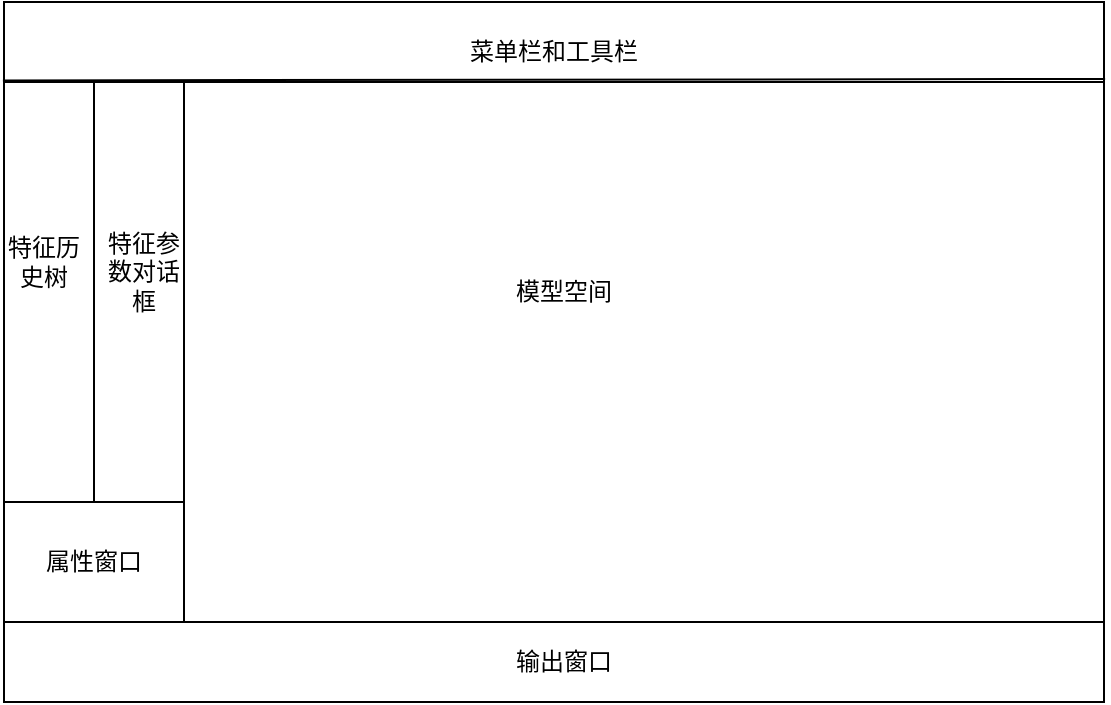 <mxfile version="22.1.17" type="github">
  <diagram name="第 1 页" id="fDONv4_hEeUsKiGKBoPI">
    <mxGraphModel dx="1078" dy="485" grid="1" gridSize="10" guides="1" tooltips="1" connect="1" arrows="1" fold="1" page="1" pageScale="1" pageWidth="827" pageHeight="1169" math="0" shadow="0">
      <root>
        <mxCell id="0" />
        <mxCell id="1" parent="0" />
        <mxCell id="NEwsiC82i4V54aUvor26-3" value="" style="rounded=0;whiteSpace=wrap;html=1;" parent="1" vertex="1">
          <mxGeometry x="70" y="600" width="550" height="350" as="geometry" />
        </mxCell>
        <mxCell id="NEwsiC82i4V54aUvor26-5" value="" style="endArrow=none;html=1;rounded=0;exitX=-0.001;exitY=0.112;exitDx=0;exitDy=0;exitPerimeter=0;entryX=1.001;entryY=0.11;entryDx=0;entryDy=0;entryPerimeter=0;" parent="1" source="NEwsiC82i4V54aUvor26-3" target="NEwsiC82i4V54aUvor26-3" edge="1">
          <mxGeometry width="50" height="50" relative="1" as="geometry">
            <mxPoint x="330" y="710" as="sourcePoint" />
            <mxPoint x="380" y="660" as="targetPoint" />
          </mxGeometry>
        </mxCell>
        <mxCell id="NEwsiC82i4V54aUvor26-6" value="菜单栏和工具栏" style="text;html=1;strokeColor=none;fillColor=none;align=center;verticalAlign=middle;whiteSpace=wrap;rounded=0;" parent="1" vertex="1">
          <mxGeometry x="275" y="610" width="140" height="30" as="geometry" />
        </mxCell>
        <mxCell id="NEwsiC82i4V54aUvor26-7" value="" style="rounded=0;whiteSpace=wrap;html=1;" parent="1" vertex="1">
          <mxGeometry x="70" y="640" width="90" height="210" as="geometry" />
        </mxCell>
        <mxCell id="NEwsiC82i4V54aUvor26-8" value="" style="endArrow=none;html=1;rounded=0;exitX=0.5;exitY=1;exitDx=0;exitDy=0;entryX=0.5;entryY=0;entryDx=0;entryDy=0;" parent="1" source="NEwsiC82i4V54aUvor26-7" target="NEwsiC82i4V54aUvor26-7" edge="1">
          <mxGeometry width="50" height="50" relative="1" as="geometry">
            <mxPoint x="100" y="830" as="sourcePoint" />
            <mxPoint x="150" y="780" as="targetPoint" />
          </mxGeometry>
        </mxCell>
        <mxCell id="NEwsiC82i4V54aUvor26-9" value="特征历史树" style="text;html=1;strokeColor=none;fillColor=none;align=center;verticalAlign=middle;whiteSpace=wrap;rounded=0;" parent="1" vertex="1">
          <mxGeometry x="70" y="680" width="40" height="100" as="geometry" />
        </mxCell>
        <mxCell id="NEwsiC82i4V54aUvor26-10" value="特征参数对话框" style="text;html=1;strokeColor=none;fillColor=none;align=center;verticalAlign=middle;whiteSpace=wrap;rounded=0;" parent="1" vertex="1">
          <mxGeometry x="120" y="690" width="40" height="90" as="geometry" />
        </mxCell>
        <mxCell id="NEwsiC82i4V54aUvor26-11" value="" style="rounded=0;whiteSpace=wrap;html=1;" parent="1" vertex="1">
          <mxGeometry x="70" y="850" width="90" height="60" as="geometry" />
        </mxCell>
        <mxCell id="NEwsiC82i4V54aUvor26-12" value="属性窗口" style="text;html=1;strokeColor=none;fillColor=none;align=center;verticalAlign=middle;whiteSpace=wrap;rounded=0;" parent="1" vertex="1">
          <mxGeometry x="80" y="865" width="70" height="30" as="geometry" />
        </mxCell>
        <mxCell id="NEwsiC82i4V54aUvor26-13" value="" style="rounded=0;whiteSpace=wrap;html=1;" parent="1" vertex="1">
          <mxGeometry x="160" y="640" width="460" height="270" as="geometry" />
        </mxCell>
        <mxCell id="NEwsiC82i4V54aUvor26-14" value="模型空间" style="text;html=1;strokeColor=none;fillColor=none;align=center;verticalAlign=middle;whiteSpace=wrap;rounded=0;" parent="1" vertex="1">
          <mxGeometry x="320" y="730" width="60" height="30" as="geometry" />
        </mxCell>
        <mxCell id="NEwsiC82i4V54aUvor26-15" value="" style="rounded=0;whiteSpace=wrap;html=1;" parent="1" vertex="1">
          <mxGeometry x="70" y="910" width="550" height="40" as="geometry" />
        </mxCell>
        <mxCell id="NEwsiC82i4V54aUvor26-16" value="输出窗口" style="text;html=1;strokeColor=none;fillColor=none;align=center;verticalAlign=middle;whiteSpace=wrap;rounded=0;" parent="1" vertex="1">
          <mxGeometry x="320" y="915" width="60" height="30" as="geometry" />
        </mxCell>
      </root>
    </mxGraphModel>
  </diagram>
</mxfile>
